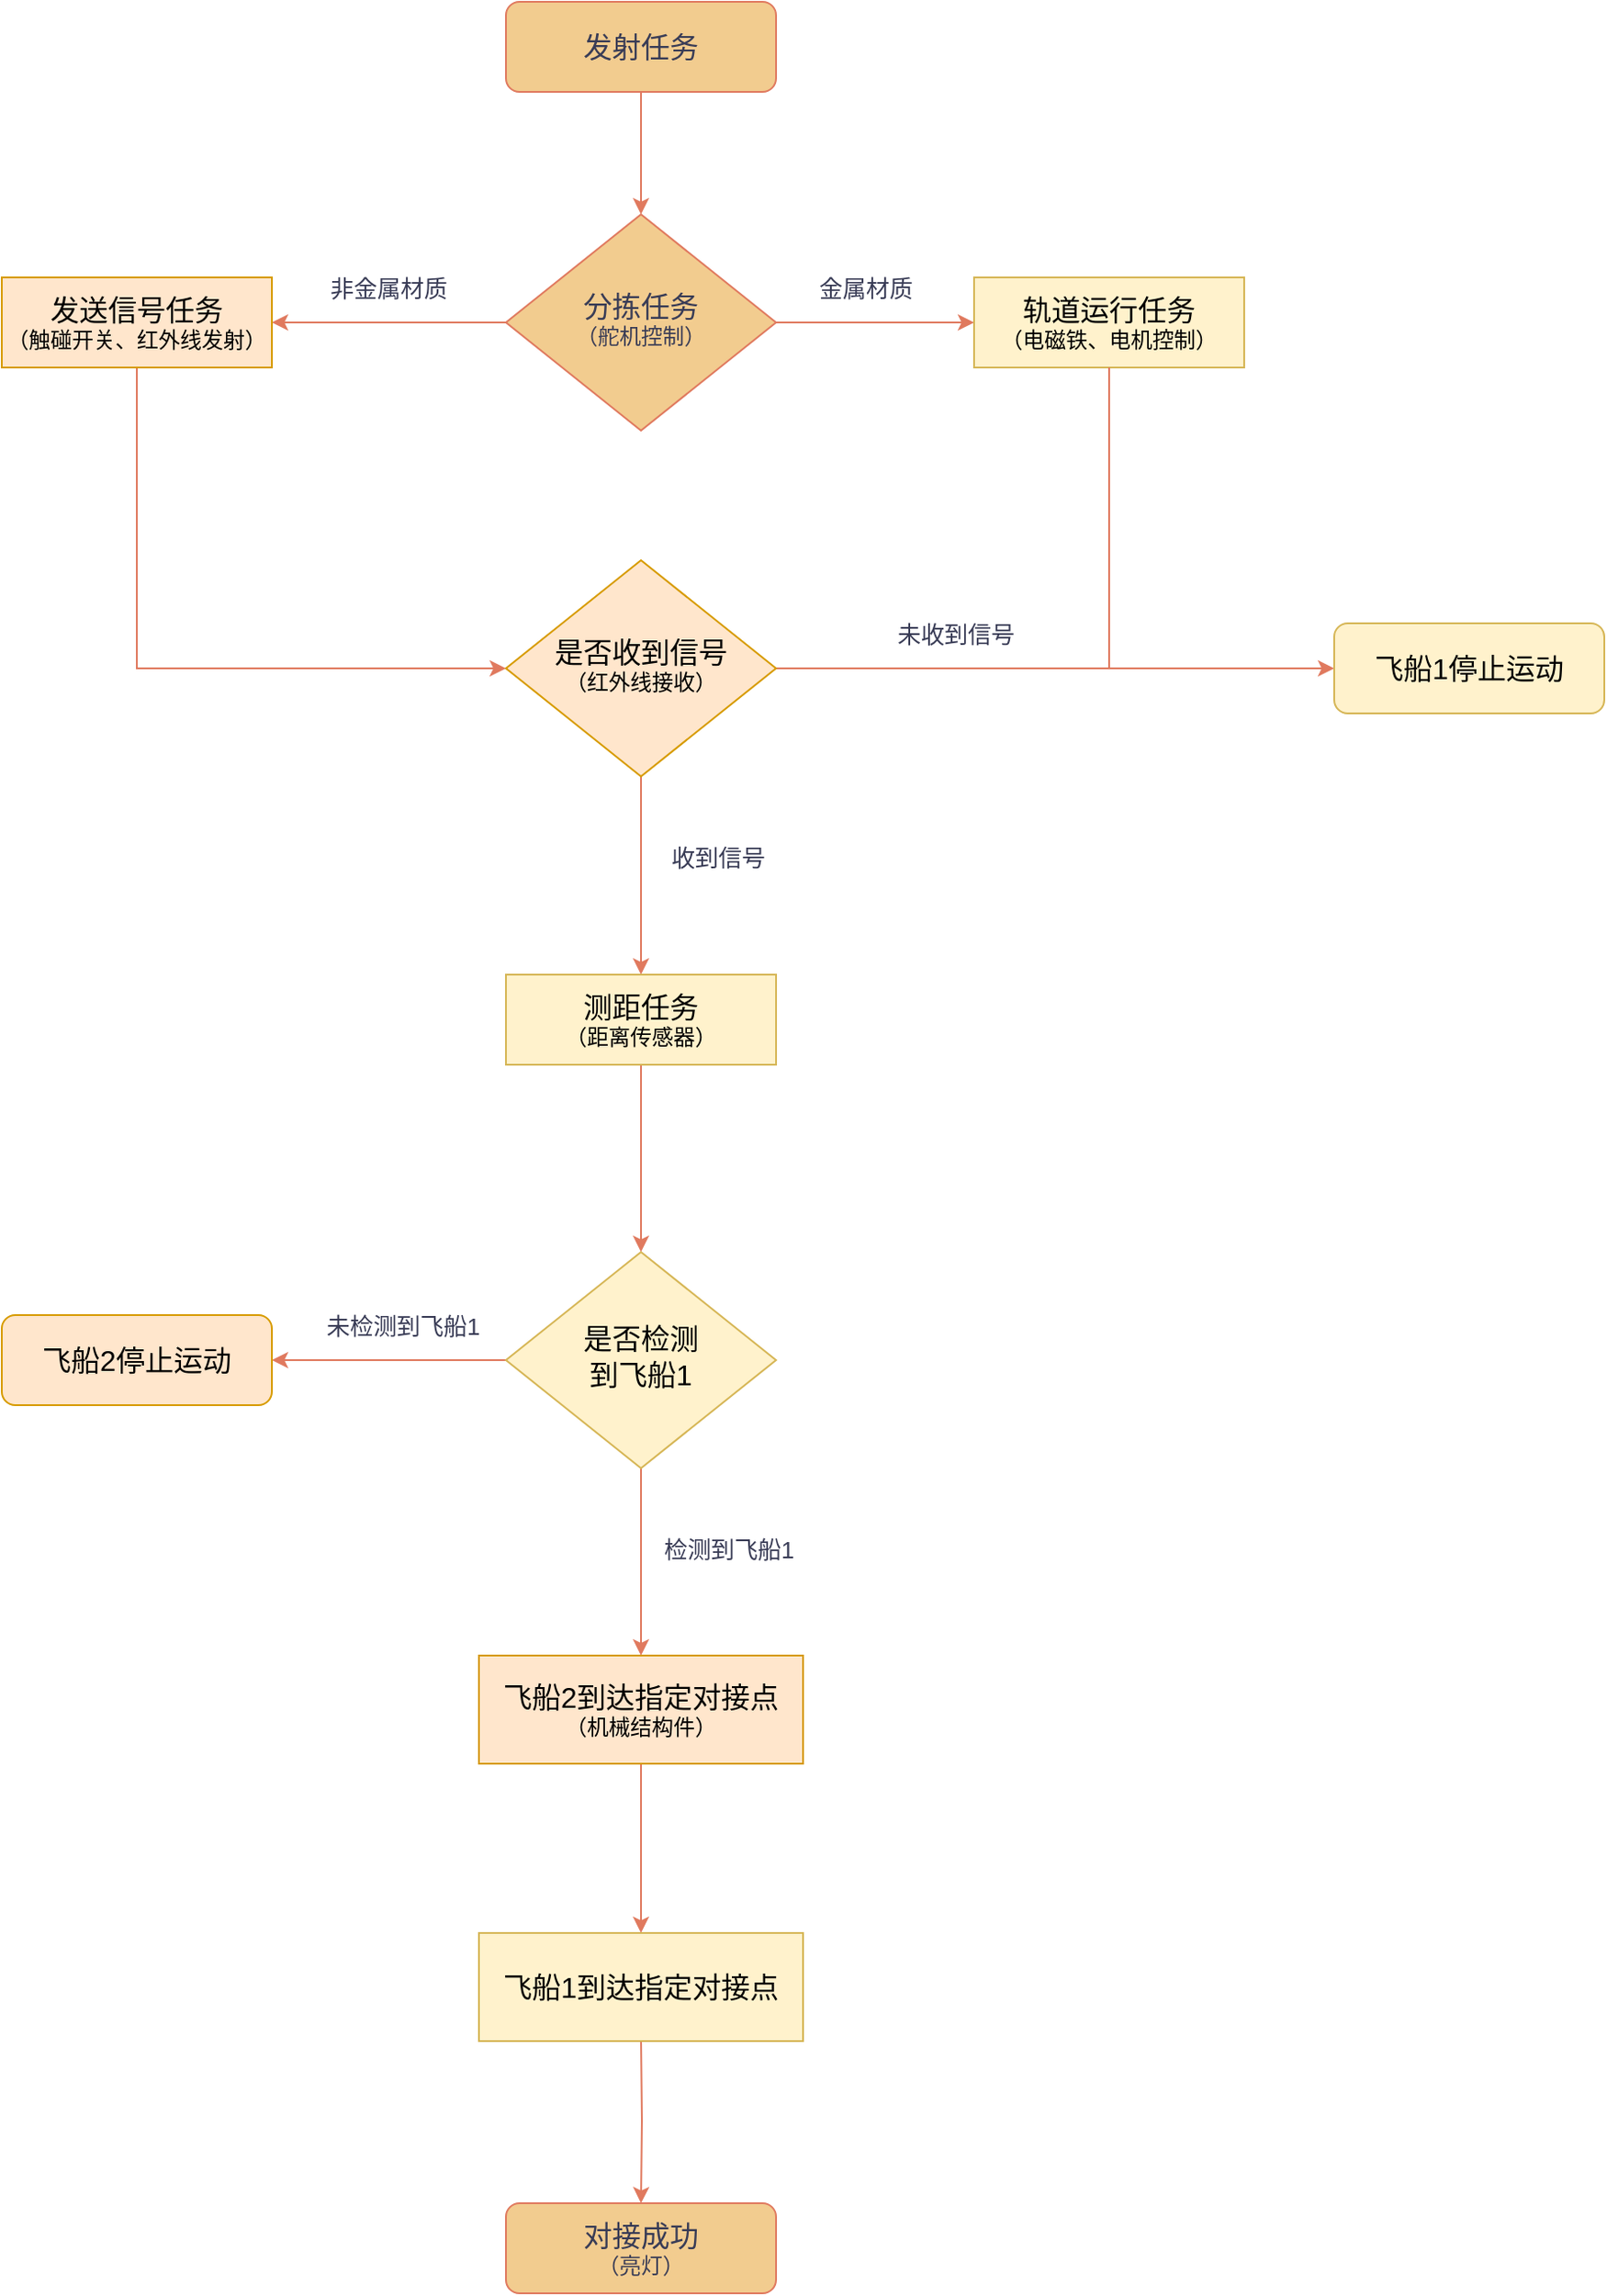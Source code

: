 <mxfile version="20.8.3" type="github">
  <diagram id="C5RBs43oDa-KdzZeNtuy" name="Page-1">
    <mxGraphModel dx="954" dy="644" grid="1" gridSize="10" guides="1" tooltips="1" connect="1" arrows="1" fold="1" page="1" pageScale="1" pageWidth="827" pageHeight="1169" math="0" shadow="0">
      <root>
        <mxCell id="WIyWlLk6GJQsqaUBKTNV-0" />
        <mxCell id="WIyWlLk6GJQsqaUBKTNV-1" parent="WIyWlLk6GJQsqaUBKTNV-0" />
        <mxCell id="1xUykO0D0YHAC69Du_Xp-15" value="" style="edgeStyle=orthogonalEdgeStyle;rounded=0;orthogonalLoop=1;jettySize=auto;html=1;fontSize=12;labelBackgroundColor=none;strokeColor=#E07A5F;fontColor=default;" edge="1" parent="WIyWlLk6GJQsqaUBKTNV-1" source="WIyWlLk6GJQsqaUBKTNV-3" target="WIyWlLk6GJQsqaUBKTNV-6">
          <mxGeometry relative="1" as="geometry" />
        </mxCell>
        <mxCell id="WIyWlLk6GJQsqaUBKTNV-3" value="&lt;font style=&quot;font-size: 16px;&quot;&gt;发射任务&lt;/font&gt;" style="rounded=1;whiteSpace=wrap;html=1;fontSize=12;glass=0;strokeWidth=1;shadow=0;aspect=fixed;labelBackgroundColor=none;fillColor=#F2CC8F;strokeColor=#E07A5F;fontColor=#393C56;" parent="WIyWlLk6GJQsqaUBKTNV-1" vertex="1">
          <mxGeometry x="320" y="80" width="150" height="50" as="geometry" />
        </mxCell>
        <mxCell id="1xUykO0D0YHAC69Du_Xp-14" value="" style="edgeStyle=orthogonalEdgeStyle;rounded=0;orthogonalLoop=1;jettySize=auto;html=1;fontSize=12;labelBackgroundColor=none;strokeColor=#E07A5F;fontColor=default;" edge="1" parent="WIyWlLk6GJQsqaUBKTNV-1" source="WIyWlLk6GJQsqaUBKTNV-6" target="1xUykO0D0YHAC69Du_Xp-2">
          <mxGeometry relative="1" as="geometry" />
        </mxCell>
        <mxCell id="1xUykO0D0YHAC69Du_Xp-16" style="edgeStyle=orthogonalEdgeStyle;rounded=0;orthogonalLoop=1;jettySize=auto;html=1;entryX=1;entryY=0.5;entryDx=0;entryDy=0;fontSize=12;labelBackgroundColor=none;strokeColor=#E07A5F;fontColor=default;" edge="1" parent="WIyWlLk6GJQsqaUBKTNV-1" source="WIyWlLk6GJQsqaUBKTNV-6" target="1xUykO0D0YHAC69Du_Xp-4">
          <mxGeometry relative="1" as="geometry" />
        </mxCell>
        <mxCell id="WIyWlLk6GJQsqaUBKTNV-6" value="&lt;font style=&quot;font-size: 16px;&quot;&gt;分拣任务&lt;br&gt;&lt;/font&gt;（舵机控制）" style="rhombus;whiteSpace=wrap;html=1;shadow=0;fontFamily=Helvetica;fontSize=12;align=center;strokeWidth=1;spacing=6;spacingTop=-4;aspect=fixed;labelBackgroundColor=none;fillColor=#F2CC8F;strokeColor=#E07A5F;fontColor=#393C56;" parent="WIyWlLk6GJQsqaUBKTNV-1" vertex="1">
          <mxGeometry x="320" y="198" width="150" height="120" as="geometry" />
        </mxCell>
        <mxCell id="1xUykO0D0YHAC69Du_Xp-2" value="&lt;font style=&quot;font-size: 16px;&quot;&gt;轨道运行任务&lt;br&gt;&lt;/font&gt;（电磁铁、电机控制）" style="rounded=0;whiteSpace=wrap;html=1;aspect=fixed;labelBackgroundColor=none;fillColor=#fff2cc;strokeColor=#d6b656;" vertex="1" parent="WIyWlLk6GJQsqaUBKTNV-1">
          <mxGeometry x="580" y="233" width="150" height="50" as="geometry" />
        </mxCell>
        <mxCell id="1xUykO0D0YHAC69Du_Xp-20" style="edgeStyle=orthogonalEdgeStyle;rounded=0;orthogonalLoop=1;jettySize=auto;html=1;fontSize=12;entryX=0;entryY=0.5;entryDx=0;entryDy=0;labelBackgroundColor=none;strokeColor=#E07A5F;fontColor=default;" edge="1" parent="WIyWlLk6GJQsqaUBKTNV-1" source="1xUykO0D0YHAC69Du_Xp-4" target="1xUykO0D0YHAC69Du_Xp-5">
          <mxGeometry relative="1" as="geometry">
            <mxPoint x="115" y="480" as="targetPoint" />
            <Array as="points">
              <mxPoint x="115" y="450" />
            </Array>
          </mxGeometry>
        </mxCell>
        <mxCell id="1xUykO0D0YHAC69Du_Xp-4" value="&lt;font style=&quot;font-size: 16px;&quot;&gt;发送信号任务&lt;br&gt;&lt;/font&gt;（触碰开关、红外线发射）" style="rounded=0;whiteSpace=wrap;html=1;aspect=fixed;labelBackgroundColor=none;fillColor=#ffe6cc;strokeColor=#d79b00;" vertex="1" parent="WIyWlLk6GJQsqaUBKTNV-1">
          <mxGeometry x="40" y="233" width="150" height="50" as="geometry" />
        </mxCell>
        <mxCell id="1xUykO0D0YHAC69Du_Xp-21" style="edgeStyle=orthogonalEdgeStyle;rounded=0;orthogonalLoop=1;jettySize=auto;html=1;entryX=0;entryY=0.5;entryDx=0;entryDy=0;fontSize=12;labelBackgroundColor=none;strokeColor=#E07A5F;fontColor=default;" edge="1" parent="WIyWlLk6GJQsqaUBKTNV-1" source="1xUykO0D0YHAC69Du_Xp-5" target="1xUykO0D0YHAC69Du_Xp-7">
          <mxGeometry relative="1" as="geometry" />
        </mxCell>
        <mxCell id="1xUykO0D0YHAC69Du_Xp-26" value="" style="edgeStyle=orthogonalEdgeStyle;rounded=0;orthogonalLoop=1;jettySize=auto;html=1;fontSize=12;labelBackgroundColor=none;strokeColor=#E07A5F;fontColor=default;" edge="1" parent="WIyWlLk6GJQsqaUBKTNV-1" source="1xUykO0D0YHAC69Du_Xp-5" target="1xUykO0D0YHAC69Du_Xp-8">
          <mxGeometry relative="1" as="geometry" />
        </mxCell>
        <mxCell id="1xUykO0D0YHAC69Du_Xp-5" value="&lt;span style=&quot;font-size: 16px;&quot;&gt;是否收到信号&lt;br&gt;&lt;/span&gt;（红外线接收）" style="rhombus;whiteSpace=wrap;html=1;shadow=0;fontFamily=Helvetica;fontSize=12;align=center;strokeWidth=1;spacing=6;spacingTop=-4;aspect=fixed;labelBackgroundColor=none;fillColor=#ffe6cc;strokeColor=#d79b00;" vertex="1" parent="WIyWlLk6GJQsqaUBKTNV-1">
          <mxGeometry x="320" y="390" width="150" height="120" as="geometry" />
        </mxCell>
        <mxCell id="1xUykO0D0YHAC69Du_Xp-7" value="&lt;font style=&quot;font-size: 16px;&quot;&gt;飞船1停止运动&lt;/font&gt;" style="rounded=1;whiteSpace=wrap;html=1;fontSize=12;glass=0;strokeWidth=1;shadow=0;aspect=fixed;labelBackgroundColor=none;fillColor=#fff2cc;strokeColor=#d6b656;" vertex="1" parent="WIyWlLk6GJQsqaUBKTNV-1">
          <mxGeometry x="780" y="425" width="150" height="50" as="geometry" />
        </mxCell>
        <mxCell id="1xUykO0D0YHAC69Du_Xp-28" style="edgeStyle=orthogonalEdgeStyle;rounded=0;orthogonalLoop=1;jettySize=auto;html=1;fontSize=12;labelBackgroundColor=none;strokeColor=#E07A5F;fontColor=default;" edge="1" parent="WIyWlLk6GJQsqaUBKTNV-1" source="1xUykO0D0YHAC69Du_Xp-8" target="1xUykO0D0YHAC69Du_Xp-9">
          <mxGeometry relative="1" as="geometry" />
        </mxCell>
        <mxCell id="1xUykO0D0YHAC69Du_Xp-8" value="&lt;font style=&quot;font-size: 16px;&quot;&gt;测距任务&lt;br&gt;&lt;/font&gt;（距离传感器）" style="rounded=0;whiteSpace=wrap;html=1;aspect=fixed;labelBackgroundColor=none;fillColor=#fff2cc;strokeColor=#d6b656;" vertex="1" parent="WIyWlLk6GJQsqaUBKTNV-1">
          <mxGeometry x="320" y="620" width="150" height="50" as="geometry" />
        </mxCell>
        <mxCell id="1xUykO0D0YHAC69Du_Xp-29" style="edgeStyle=orthogonalEdgeStyle;rounded=0;orthogonalLoop=1;jettySize=auto;html=1;exitX=0;exitY=0.5;exitDx=0;exitDy=0;entryX=1;entryY=0.5;entryDx=0;entryDy=0;fontSize=12;labelBackgroundColor=none;strokeColor=#E07A5F;fontColor=default;" edge="1" parent="WIyWlLk6GJQsqaUBKTNV-1" source="1xUykO0D0YHAC69Du_Xp-9" target="1xUykO0D0YHAC69Du_Xp-10">
          <mxGeometry relative="1" as="geometry" />
        </mxCell>
        <mxCell id="1xUykO0D0YHAC69Du_Xp-33" style="edgeStyle=orthogonalEdgeStyle;rounded=0;orthogonalLoop=1;jettySize=auto;html=1;entryX=0.5;entryY=0;entryDx=0;entryDy=0;fontSize=13;labelBackgroundColor=none;strokeColor=#E07A5F;fontColor=default;" edge="1" parent="WIyWlLk6GJQsqaUBKTNV-1" source="1xUykO0D0YHAC69Du_Xp-9" target="1xUykO0D0YHAC69Du_Xp-11">
          <mxGeometry relative="1" as="geometry" />
        </mxCell>
        <mxCell id="1xUykO0D0YHAC69Du_Xp-9" value="&lt;span style=&quot;font-size: 16px;&quot;&gt;是否检测&lt;br&gt;到飞船1&lt;/span&gt;" style="rhombus;whiteSpace=wrap;html=1;shadow=0;fontFamily=Helvetica;fontSize=12;align=center;strokeWidth=1;spacing=6;spacingTop=-4;aspect=fixed;labelBackgroundColor=none;fillColor=#fff2cc;strokeColor=#d6b656;" vertex="1" parent="WIyWlLk6GJQsqaUBKTNV-1">
          <mxGeometry x="320" y="774" width="150" height="120" as="geometry" />
        </mxCell>
        <mxCell id="1xUykO0D0YHAC69Du_Xp-10" value="&lt;font style=&quot;font-size: 16px;&quot;&gt;飞船2停止运动&lt;/font&gt;" style="rounded=1;whiteSpace=wrap;html=1;fontSize=12;glass=0;strokeWidth=1;shadow=0;aspect=fixed;labelBackgroundColor=none;fillColor=#ffe6cc;strokeColor=#d79b00;" vertex="1" parent="WIyWlLk6GJQsqaUBKTNV-1">
          <mxGeometry x="40" y="809" width="150" height="50" as="geometry" />
        </mxCell>
        <mxCell id="1xUykO0D0YHAC69Du_Xp-35" value="" style="edgeStyle=orthogonalEdgeStyle;rounded=0;orthogonalLoop=1;jettySize=auto;html=1;fontSize=13;labelBackgroundColor=none;strokeColor=#E07A5F;fontColor=default;" edge="1" parent="WIyWlLk6GJQsqaUBKTNV-1" source="1xUykO0D0YHAC69Du_Xp-11" target="1xUykO0D0YHAC69Du_Xp-12">
          <mxGeometry relative="1" as="geometry" />
        </mxCell>
        <mxCell id="1xUykO0D0YHAC69Du_Xp-11" value="&lt;span style=&quot;font-size: 16px;&quot;&gt;飞船2到达指定对接点&lt;br&gt;&lt;/span&gt;（机械结构件）" style="rounded=0;whiteSpace=wrap;html=1;aspect=fixed;labelBackgroundColor=none;fillColor=#ffe6cc;strokeColor=#d79b00;" vertex="1" parent="WIyWlLk6GJQsqaUBKTNV-1">
          <mxGeometry x="305" y="998" width="180" height="60" as="geometry" />
        </mxCell>
        <mxCell id="1xUykO0D0YHAC69Du_Xp-36" value="" style="edgeStyle=orthogonalEdgeStyle;rounded=0;orthogonalLoop=1;jettySize=auto;html=1;fontSize=13;labelBackgroundColor=none;strokeColor=#E07A5F;fontColor=default;" edge="1" parent="WIyWlLk6GJQsqaUBKTNV-1" target="1xUykO0D0YHAC69Du_Xp-13">
          <mxGeometry relative="1" as="geometry">
            <mxPoint x="395" y="1209" as="sourcePoint" />
          </mxGeometry>
        </mxCell>
        <mxCell id="1xUykO0D0YHAC69Du_Xp-12" value="&lt;span style=&quot;font-size: 16px;&quot;&gt;飞船1到达指定对接点&lt;/span&gt;" style="rounded=0;whiteSpace=wrap;html=1;aspect=fixed;labelBackgroundColor=none;fillColor=#fff2cc;strokeColor=#d6b656;" vertex="1" parent="WIyWlLk6GJQsqaUBKTNV-1">
          <mxGeometry x="305" y="1152" width="180" height="60" as="geometry" />
        </mxCell>
        <mxCell id="1xUykO0D0YHAC69Du_Xp-13" value="&lt;font style=&quot;&quot;&gt;&lt;span style=&quot;font-size: 16px;&quot;&gt;对接成功&lt;/span&gt;&lt;br&gt;&lt;font style=&quot;font-size: 12px;&quot;&gt;（亮灯）&lt;/font&gt;&lt;br&gt;&lt;/font&gt;" style="rounded=1;whiteSpace=wrap;html=1;fontSize=12;glass=0;strokeWidth=1;shadow=0;aspect=fixed;labelBackgroundColor=none;fillColor=#F2CC8F;strokeColor=#E07A5F;fontColor=#393C56;" vertex="1" parent="WIyWlLk6GJQsqaUBKTNV-1">
          <mxGeometry x="320" y="1302" width="150" height="50" as="geometry" />
        </mxCell>
        <mxCell id="1xUykO0D0YHAC69Du_Xp-18" value="金属材质" style="text;html=1;strokeColor=none;fillColor=none;align=center;verticalAlign=middle;whiteSpace=wrap;rounded=0;fontSize=13;labelBackgroundColor=none;fontColor=#393C56;" vertex="1" parent="WIyWlLk6GJQsqaUBKTNV-1">
          <mxGeometry x="490" y="224" width="60" height="30" as="geometry" />
        </mxCell>
        <mxCell id="1xUykO0D0YHAC69Du_Xp-19" value="非金属材质" style="text;html=1;strokeColor=none;fillColor=none;align=center;verticalAlign=middle;whiteSpace=wrap;rounded=0;fontSize=13;labelBackgroundColor=none;fontColor=#393C56;" vertex="1" parent="WIyWlLk6GJQsqaUBKTNV-1">
          <mxGeometry x="220" y="224" width="70" height="30" as="geometry" />
        </mxCell>
        <mxCell id="1xUykO0D0YHAC69Du_Xp-24" value="" style="endArrow=none;html=1;rounded=0;fontSize=12;entryX=0.5;entryY=1;entryDx=0;entryDy=0;labelBackgroundColor=none;strokeColor=#E07A5F;fontColor=default;" edge="1" parent="WIyWlLk6GJQsqaUBKTNV-1" target="1xUykO0D0YHAC69Du_Xp-2">
          <mxGeometry width="50" height="50" relative="1" as="geometry">
            <mxPoint x="655" y="450" as="sourcePoint" />
            <mxPoint x="480" y="390" as="targetPoint" />
          </mxGeometry>
        </mxCell>
        <mxCell id="1xUykO0D0YHAC69Du_Xp-25" value="未收到信号" style="text;html=1;strokeColor=none;fillColor=none;align=center;verticalAlign=middle;whiteSpace=wrap;rounded=0;fontSize=13;labelBackgroundColor=none;fontColor=#393C56;" vertex="1" parent="WIyWlLk6GJQsqaUBKTNV-1">
          <mxGeometry x="530" y="416" width="80" height="30" as="geometry" />
        </mxCell>
        <mxCell id="1xUykO0D0YHAC69Du_Xp-27" value="收到信号" style="text;html=1;strokeColor=none;fillColor=none;align=center;verticalAlign=middle;whiteSpace=wrap;rounded=0;fontSize=13;labelBackgroundColor=none;fontColor=#393C56;" vertex="1" parent="WIyWlLk6GJQsqaUBKTNV-1">
          <mxGeometry x="398" y="540" width="80" height="30" as="geometry" />
        </mxCell>
        <mxCell id="1xUykO0D0YHAC69Du_Xp-30" value="未检测到飞船1" style="text;html=1;strokeColor=none;fillColor=none;align=center;verticalAlign=middle;whiteSpace=wrap;rounded=0;fontSize=13;labelBackgroundColor=none;fontColor=#393C56;" vertex="1" parent="WIyWlLk6GJQsqaUBKTNV-1">
          <mxGeometry x="218" y="800" width="90" height="30" as="geometry" />
        </mxCell>
        <mxCell id="1xUykO0D0YHAC69Du_Xp-34" value="检测到飞船1" style="text;html=1;strokeColor=none;fillColor=none;align=center;verticalAlign=middle;whiteSpace=wrap;rounded=0;fontSize=13;labelBackgroundColor=none;fontColor=#393C56;" vertex="1" parent="WIyWlLk6GJQsqaUBKTNV-1">
          <mxGeometry x="398" y="924" width="92" height="30" as="geometry" />
        </mxCell>
      </root>
    </mxGraphModel>
  </diagram>
</mxfile>
